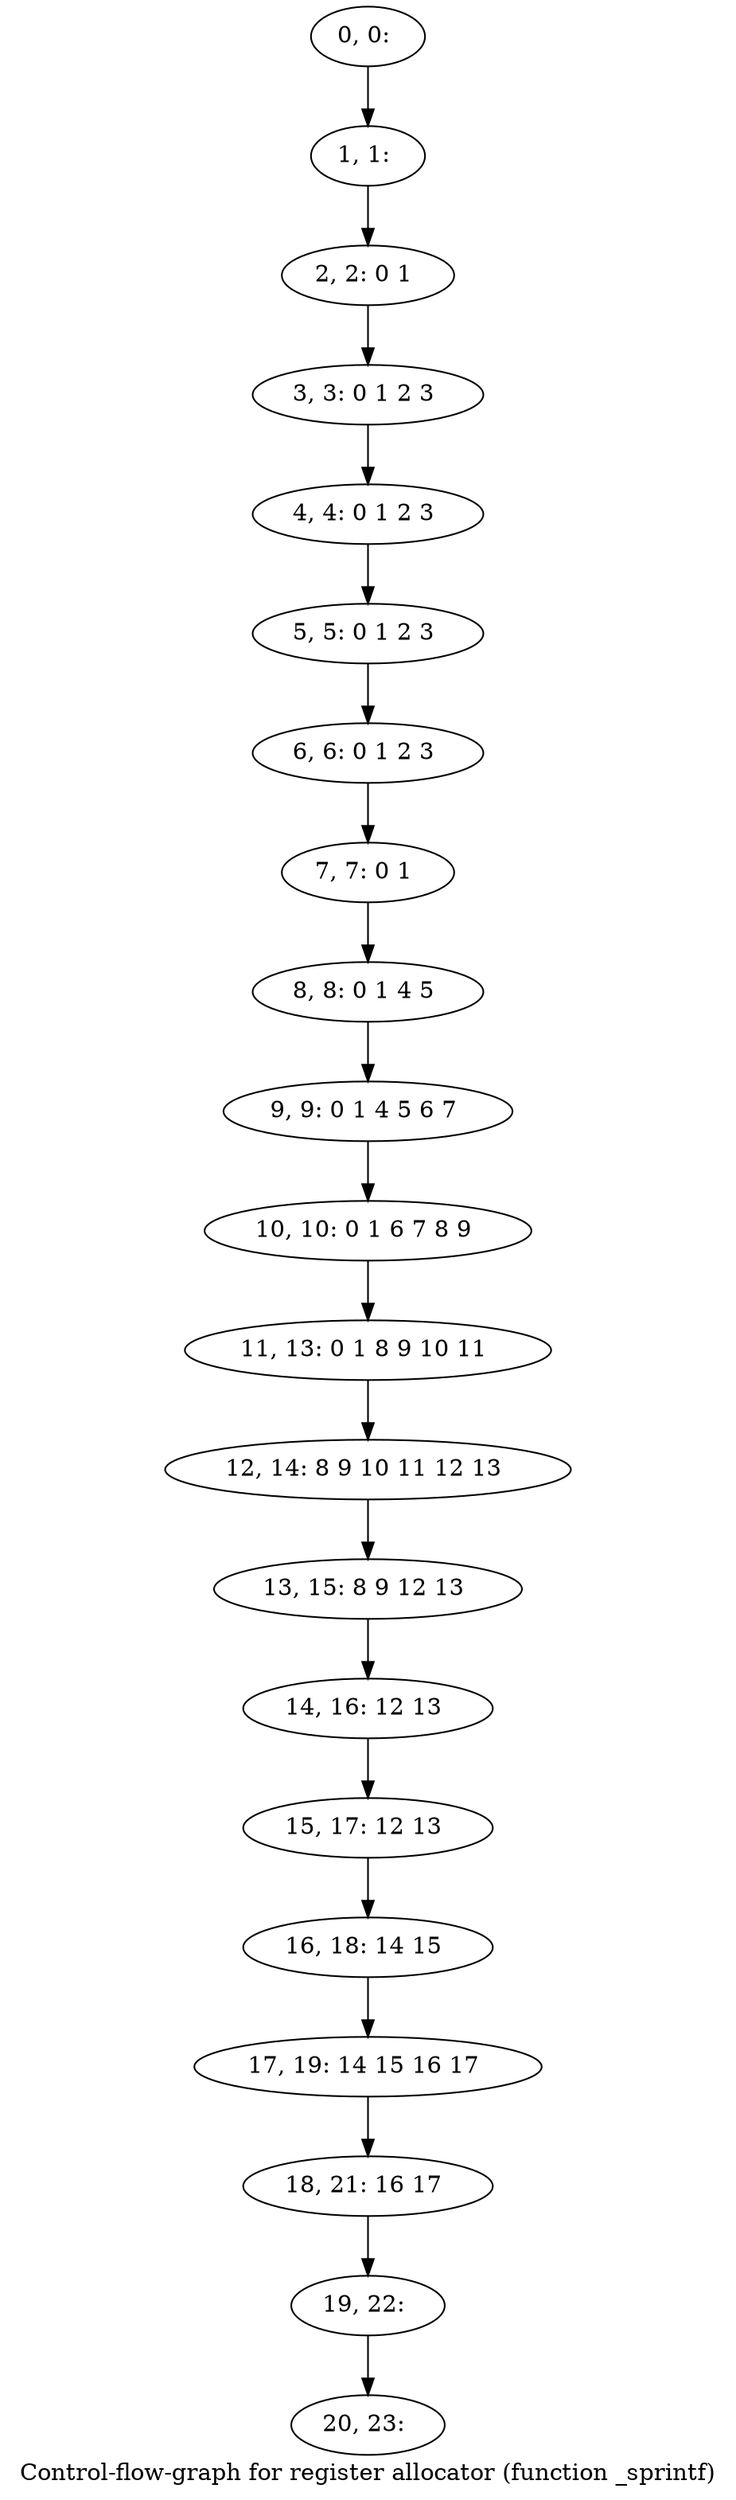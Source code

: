 digraph G {
graph [label="Control-flow-graph for register allocator (function _sprintf)"]
0[label="0, 0: "];
1[label="1, 1: "];
2[label="2, 2: 0 1 "];
3[label="3, 3: 0 1 2 3 "];
4[label="4, 4: 0 1 2 3 "];
5[label="5, 5: 0 1 2 3 "];
6[label="6, 6: 0 1 2 3 "];
7[label="7, 7: 0 1 "];
8[label="8, 8: 0 1 4 5 "];
9[label="9, 9: 0 1 4 5 6 7 "];
10[label="10, 10: 0 1 6 7 8 9 "];
11[label="11, 13: 0 1 8 9 10 11 "];
12[label="12, 14: 8 9 10 11 12 13 "];
13[label="13, 15: 8 9 12 13 "];
14[label="14, 16: 12 13 "];
15[label="15, 17: 12 13 "];
16[label="16, 18: 14 15 "];
17[label="17, 19: 14 15 16 17 "];
18[label="18, 21: 16 17 "];
19[label="19, 22: "];
20[label="20, 23: "];
0->1 ;
1->2 ;
2->3 ;
3->4 ;
4->5 ;
5->6 ;
6->7 ;
7->8 ;
8->9 ;
9->10 ;
10->11 ;
11->12 ;
12->13 ;
13->14 ;
14->15 ;
15->16 ;
16->17 ;
17->18 ;
18->19 ;
19->20 ;
}
